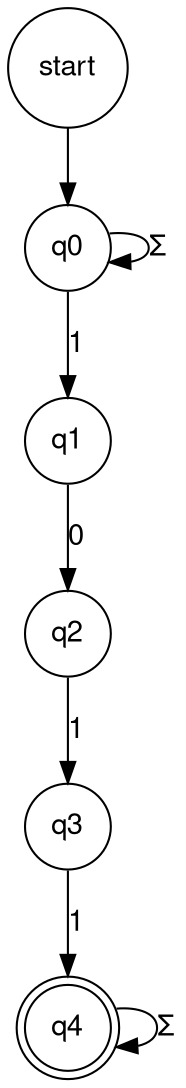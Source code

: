 graph robotFramework {
    fontsize = 20;
    fontname = "Helvetica,Arial,sans-serif";
    node [fontname = "Helvetica,Arial,sans-serif";];
    edge [fontname = "Helvetica,Ariasans-serif"; dir = forward;];
    node [shape = circle;];
    q4 [peripheries = 2;];
    
    start -- q0 [dir = forward;];
    q0 -- q1 [label = "1";];
    q1 -- q2 [label = "0";];
    q2 -- q3 [label = "1";];
    q3 -- q4 [label = "1";];
    q4 -- q4 [label = <&Sigma;>;];
    q0 -- q0 [label = <&Sigma;>;];
}